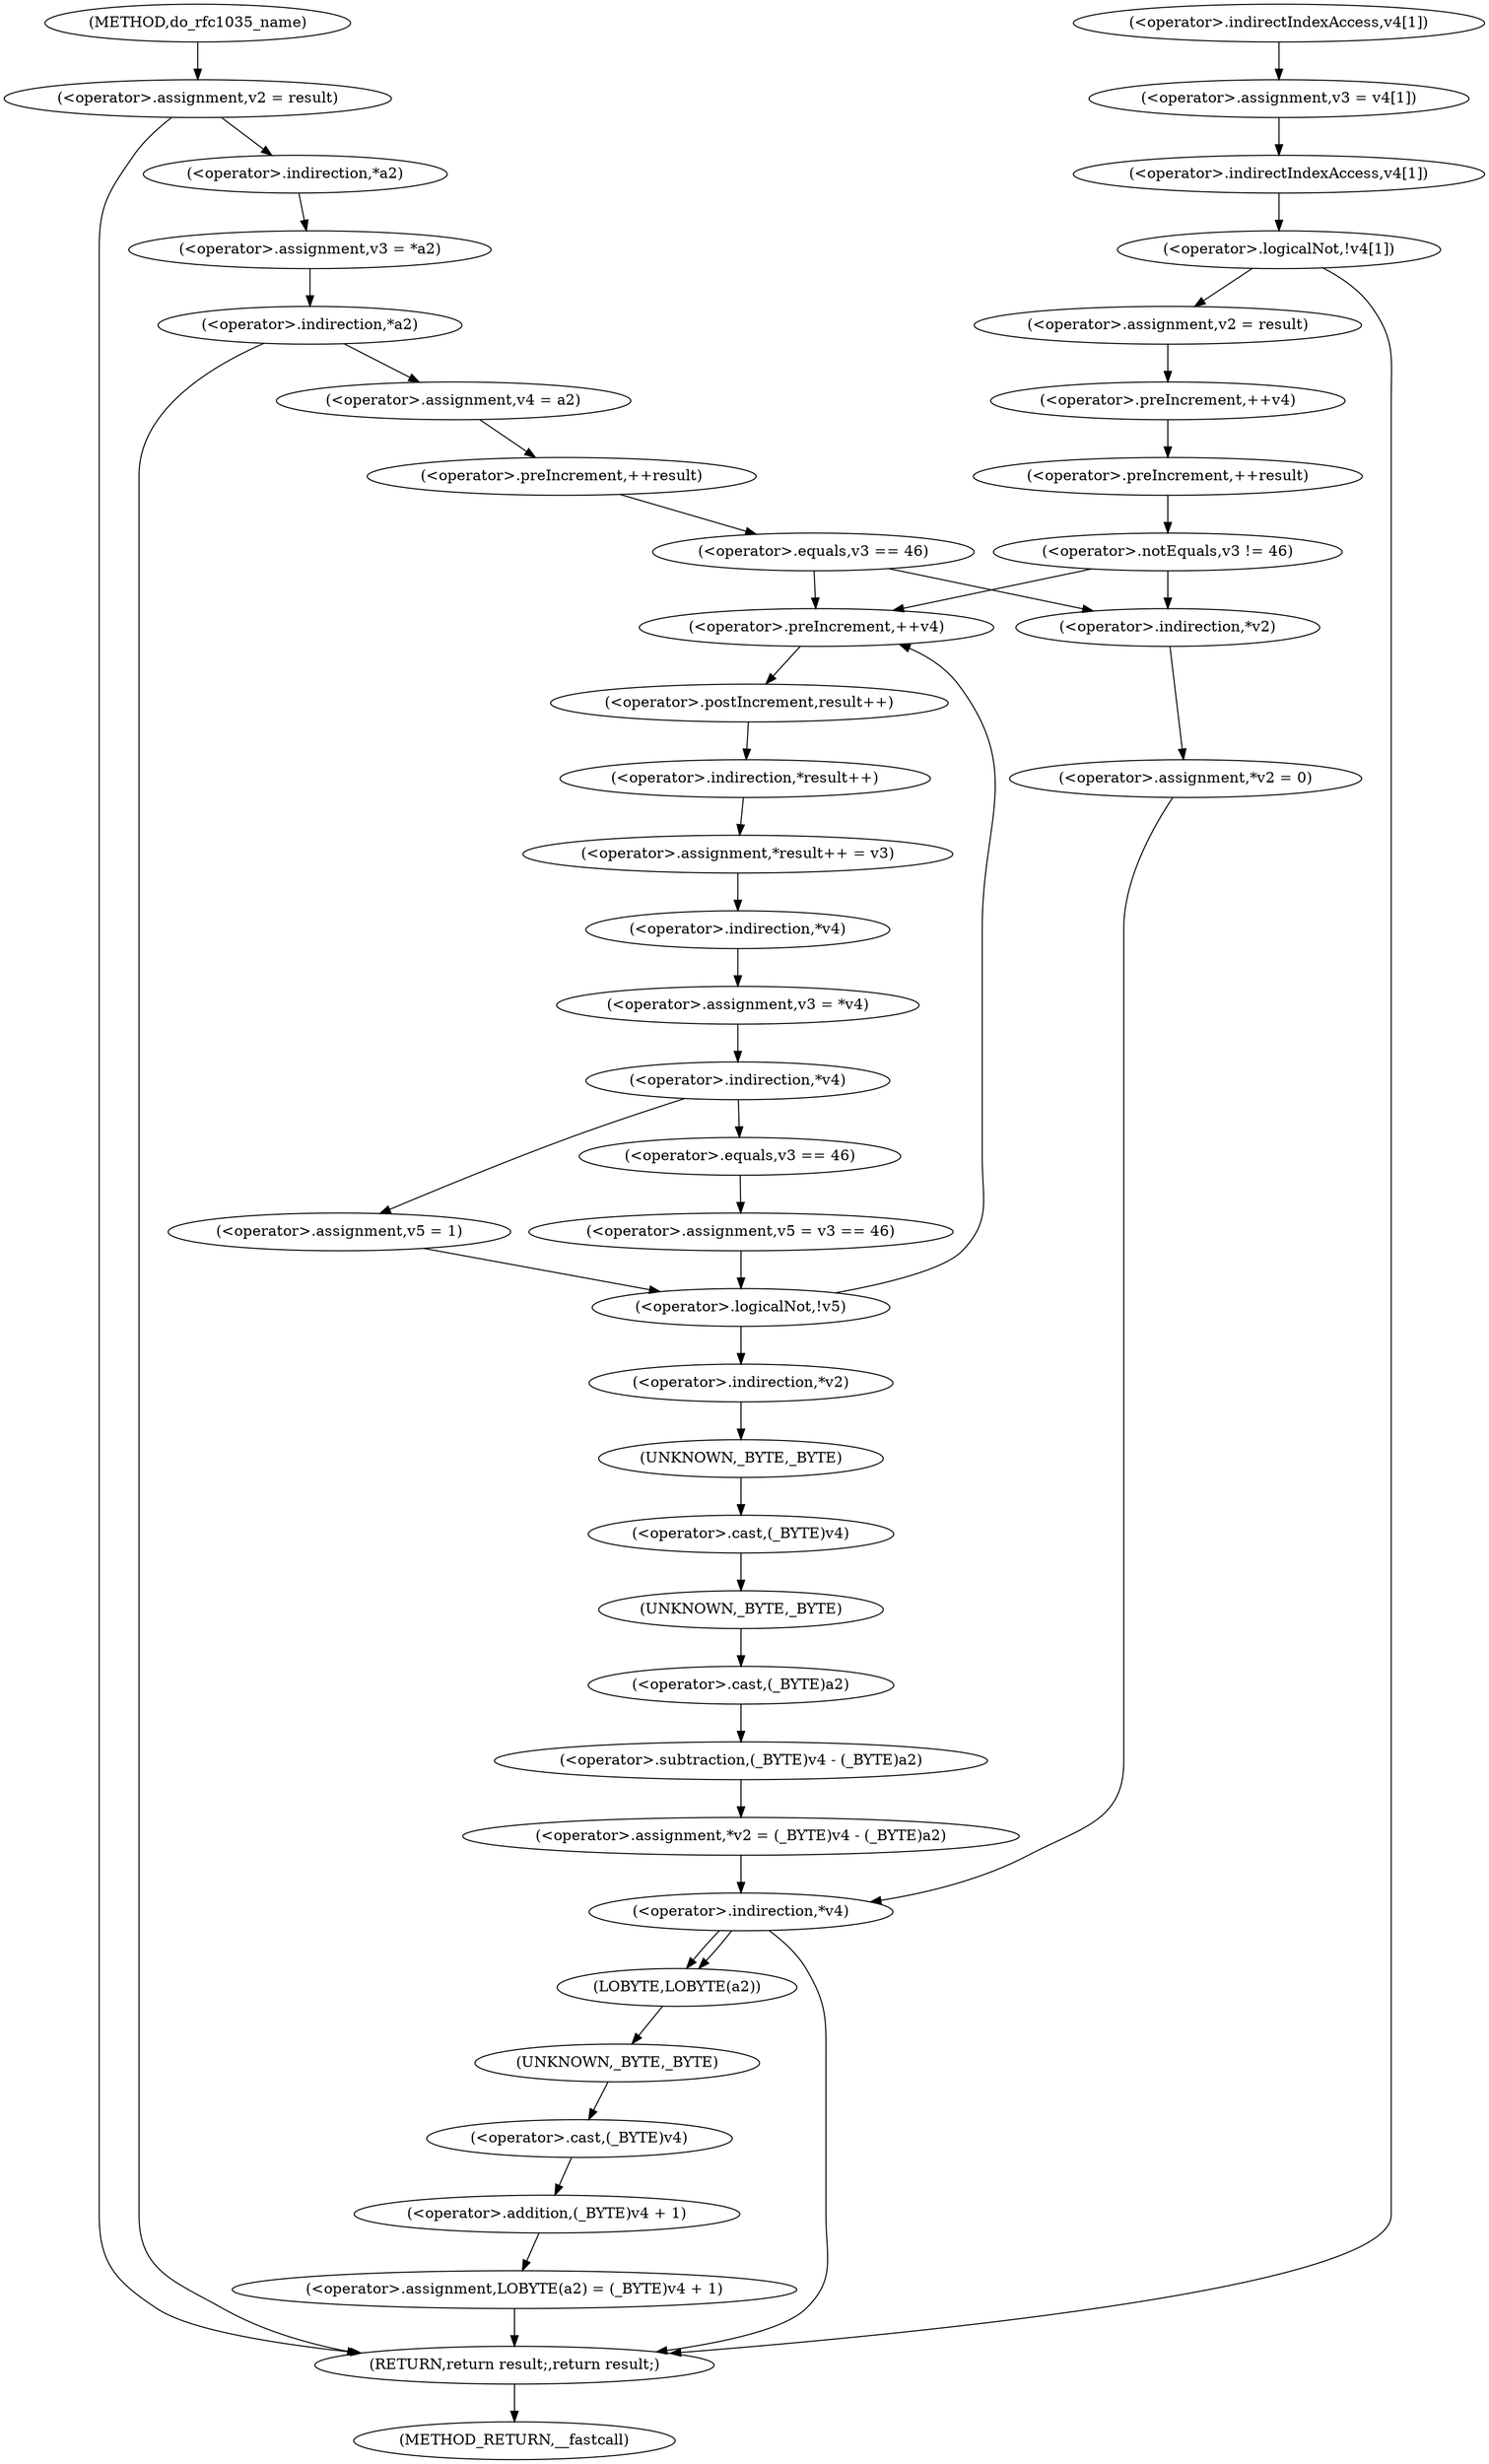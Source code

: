 digraph do_rfc1035_name {  
"1000113" [label = "(<operator>.assignment,v2 = result)" ]
"1000119" [label = "(<operator>.assignment,v3 = *a2)" ]
"1000121" [label = "(<operator>.indirection,*a2)" ]
"1000124" [label = "(<operator>.indirection,*a2)" ]
"1000127" [label = "(<operator>.assignment,v4 = a2)" ]
"1000130" [label = "(<operator>.preIncrement,++result)" ]
"1000133" [label = "(<operator>.equals,v3 == 46)" ]
"1000140" [label = "(<operator>.preIncrement,++v4)" ]
"1000142" [label = "(<operator>.assignment,*result++ = v3)" ]
"1000143" [label = "(<operator>.indirection,*result++)" ]
"1000144" [label = "(<operator>.postIncrement,result++)" ]
"1000147" [label = "(<operator>.assignment,v3 = *v4)" ]
"1000149" [label = "(<operator>.indirection,*v4)" ]
"1000152" [label = "(<operator>.indirection,*v4)" ]
"1000154" [label = "(<operator>.assignment,v5 = v3 == 46)" ]
"1000156" [label = "(<operator>.equals,v3 == 46)" ]
"1000160" [label = "(<operator>.assignment,v5 = 1)" ]
"1000163" [label = "(<operator>.logicalNot,!v5)" ]
"1000166" [label = "(<operator>.assignment,*v2 = (_BYTE)v4 - (_BYTE)a2)" ]
"1000167" [label = "(<operator>.indirection,*v2)" ]
"1000169" [label = "(<operator>.subtraction,(_BYTE)v4 - (_BYTE)a2)" ]
"1000170" [label = "(<operator>.cast,(_BYTE)v4)" ]
"1000171" [label = "(UNKNOWN,_BYTE,_BYTE)" ]
"1000173" [label = "(<operator>.cast,(_BYTE)a2)" ]
"1000174" [label = "(UNKNOWN,_BYTE,_BYTE)" ]
"1000176" [label = "(<operator>.indirection,*v4)" ]
"1000178" [label = "(<operator>.assignment,*v2 = 0)" ]
"1000179" [label = "(<operator>.indirection,*v2)" ]
"1000183" [label = "(<operator>.assignment,LOBYTE(a2) = (_BYTE)v4 + 1)" ]
"1000184" [label = "(LOBYTE,LOBYTE(a2))" ]
"1000186" [label = "(<operator>.addition,(_BYTE)v4 + 1)" ]
"1000187" [label = "(<operator>.cast,(_BYTE)v4)" ]
"1000188" [label = "(UNKNOWN,_BYTE,_BYTE)" ]
"1000192" [label = "(<operator>.assignment,v3 = v4[1])" ]
"1000194" [label = "(<operator>.indirectIndexAccess,v4[1])" ]
"1000198" [label = "(<operator>.logicalNot,!v4[1])" ]
"1000199" [label = "(<operator>.indirectIndexAccess,v4[1])" ]
"1000203" [label = "(<operator>.assignment,v2 = result)" ]
"1000206" [label = "(<operator>.preIncrement,++v4)" ]
"1000208" [label = "(<operator>.preIncrement,++result)" ]
"1000211" [label = "(<operator>.notEquals,v3 != 46)" ]
"1000216" [label = "(RETURN,return result;,return result;)" ]
"1000105" [label = "(METHOD,do_rfc1035_name)" ]
"1000218" [label = "(METHOD_RETURN,__fastcall)" ]
  "1000113" -> "1000121" 
  "1000113" -> "1000216" 
  "1000119" -> "1000124" 
  "1000121" -> "1000119" 
  "1000124" -> "1000127" 
  "1000124" -> "1000216" 
  "1000127" -> "1000130" 
  "1000130" -> "1000133" 
  "1000133" -> "1000179" 
  "1000133" -> "1000140" 
  "1000140" -> "1000144" 
  "1000142" -> "1000149" 
  "1000143" -> "1000142" 
  "1000144" -> "1000143" 
  "1000147" -> "1000152" 
  "1000149" -> "1000147" 
  "1000152" -> "1000156" 
  "1000152" -> "1000160" 
  "1000154" -> "1000163" 
  "1000156" -> "1000154" 
  "1000160" -> "1000163" 
  "1000163" -> "1000140" 
  "1000163" -> "1000167" 
  "1000166" -> "1000176" 
  "1000167" -> "1000171" 
  "1000169" -> "1000166" 
  "1000170" -> "1000174" 
  "1000171" -> "1000170" 
  "1000173" -> "1000169" 
  "1000174" -> "1000173" 
  "1000176" -> "1000184" 
  "1000176" -> "1000184" 
  "1000176" -> "1000216" 
  "1000178" -> "1000176" 
  "1000179" -> "1000178" 
  "1000183" -> "1000216" 
  "1000184" -> "1000188" 
  "1000186" -> "1000183" 
  "1000187" -> "1000186" 
  "1000188" -> "1000187" 
  "1000192" -> "1000199" 
  "1000194" -> "1000192" 
  "1000198" -> "1000216" 
  "1000198" -> "1000203" 
  "1000199" -> "1000198" 
  "1000203" -> "1000206" 
  "1000206" -> "1000208" 
  "1000208" -> "1000211" 
  "1000211" -> "1000140" 
  "1000211" -> "1000179" 
  "1000216" -> "1000218" 
  "1000105" -> "1000113" 
}
